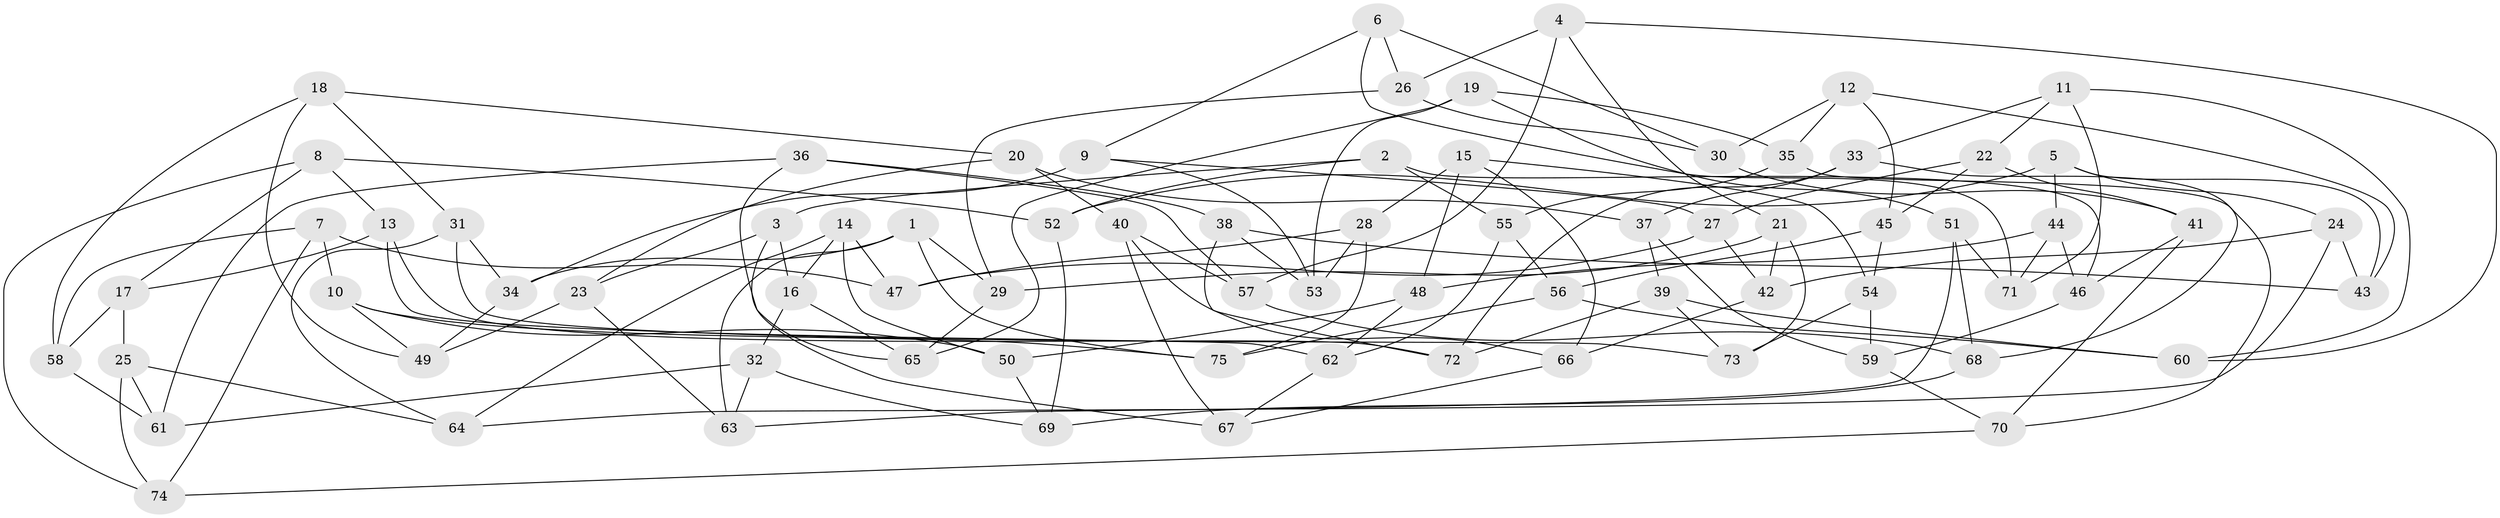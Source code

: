 // coarse degree distribution, {6: 0.6136363636363636, 5: 0.09090909090909091, 3: 0.045454545454545456, 4: 0.25}
// Generated by graph-tools (version 1.1) at 2025/52/02/27/25 19:52:30]
// undirected, 75 vertices, 150 edges
graph export_dot {
graph [start="1"]
  node [color=gray90,style=filled];
  1;
  2;
  3;
  4;
  5;
  6;
  7;
  8;
  9;
  10;
  11;
  12;
  13;
  14;
  15;
  16;
  17;
  18;
  19;
  20;
  21;
  22;
  23;
  24;
  25;
  26;
  27;
  28;
  29;
  30;
  31;
  32;
  33;
  34;
  35;
  36;
  37;
  38;
  39;
  40;
  41;
  42;
  43;
  44;
  45;
  46;
  47;
  48;
  49;
  50;
  51;
  52;
  53;
  54;
  55;
  56;
  57;
  58;
  59;
  60;
  61;
  62;
  63;
  64;
  65;
  66;
  67;
  68;
  69;
  70;
  71;
  72;
  73;
  74;
  75;
  1 -- 34;
  1 -- 29;
  1 -- 63;
  1 -- 75;
  2 -- 52;
  2 -- 55;
  2 -- 46;
  2 -- 3;
  3 -- 23;
  3 -- 67;
  3 -- 16;
  4 -- 57;
  4 -- 26;
  4 -- 21;
  4 -- 60;
  5 -- 52;
  5 -- 43;
  5 -- 24;
  5 -- 44;
  6 -- 26;
  6 -- 71;
  6 -- 30;
  6 -- 9;
  7 -- 58;
  7 -- 47;
  7 -- 10;
  7 -- 74;
  8 -- 74;
  8 -- 52;
  8 -- 17;
  8 -- 13;
  9 -- 34;
  9 -- 27;
  9 -- 53;
  10 -- 50;
  10 -- 75;
  10 -- 49;
  11 -- 71;
  11 -- 33;
  11 -- 60;
  11 -- 22;
  12 -- 35;
  12 -- 30;
  12 -- 45;
  12 -- 43;
  13 -- 62;
  13 -- 72;
  13 -- 17;
  14 -- 50;
  14 -- 16;
  14 -- 64;
  14 -- 47;
  15 -- 66;
  15 -- 54;
  15 -- 48;
  15 -- 28;
  16 -- 32;
  16 -- 65;
  17 -- 58;
  17 -- 25;
  18 -- 58;
  18 -- 49;
  18 -- 20;
  18 -- 31;
  19 -- 65;
  19 -- 51;
  19 -- 35;
  19 -- 53;
  20 -- 23;
  20 -- 40;
  20 -- 37;
  21 -- 29;
  21 -- 73;
  21 -- 42;
  22 -- 45;
  22 -- 41;
  22 -- 27;
  23 -- 63;
  23 -- 49;
  24 -- 64;
  24 -- 42;
  24 -- 43;
  25 -- 74;
  25 -- 64;
  25 -- 61;
  26 -- 29;
  26 -- 30;
  27 -- 42;
  27 -- 47;
  28 -- 47;
  28 -- 75;
  28 -- 53;
  29 -- 65;
  30 -- 41;
  31 -- 73;
  31 -- 34;
  31 -- 64;
  32 -- 61;
  32 -- 63;
  32 -- 69;
  33 -- 37;
  33 -- 72;
  33 -- 68;
  34 -- 49;
  35 -- 55;
  35 -- 70;
  36 -- 61;
  36 -- 65;
  36 -- 38;
  36 -- 57;
  37 -- 39;
  37 -- 59;
  38 -- 43;
  38 -- 72;
  38 -- 53;
  39 -- 60;
  39 -- 72;
  39 -- 73;
  40 -- 57;
  40 -- 66;
  40 -- 67;
  41 -- 70;
  41 -- 46;
  42 -- 66;
  44 -- 71;
  44 -- 48;
  44 -- 46;
  45 -- 56;
  45 -- 54;
  46 -- 59;
  48 -- 62;
  48 -- 50;
  50 -- 69;
  51 -- 71;
  51 -- 68;
  51 -- 63;
  52 -- 69;
  54 -- 59;
  54 -- 73;
  55 -- 62;
  55 -- 56;
  56 -- 75;
  56 -- 60;
  57 -- 68;
  58 -- 61;
  59 -- 70;
  62 -- 67;
  66 -- 67;
  68 -- 69;
  70 -- 74;
}
